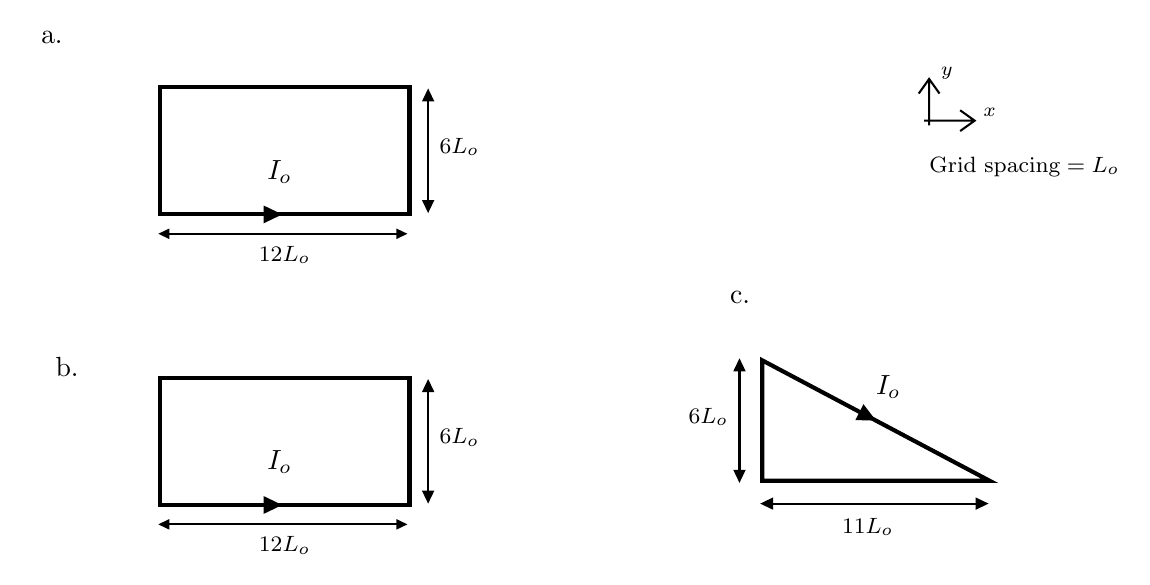 

\tikzset{every picture/.style={line width=0.75pt}} %set default line width to 0.75pt        

\begin{tikzpicture}[x=0.75pt,y=0.75pt,yscale=-1,xscale=1]
%uncomment if require: \path (0,286); %set diagram left start at 0, and has height of 286

%Shape: Rectangle [id:dp3555361811720372] 
\draw  [line width=1.5]  (141,39.4) -- (261,39.4) -- (261,100.6) -- (141,100.6) -- cycle ;
%Straight Lines [id:da8683539703173266] 
\draw    (193.67,100.67) -- (196.67,100.67) ;
\draw [shift={(199.67,100.67)}, rotate = 180] [fill={rgb, 255:red, 0; green, 0; blue, 0 }  ][line width=0.08]  [draw opacity=0] (8.93,-4.29) -- (0,0) -- (8.93,4.29) -- cycle    ;
%Shape: Axis 2D [id:dp38785682898524976] 
\draw  (508.93,55.5) -- (533.31,55.5)(511.37,35.42) -- (511.37,57.73) (526.31,50.5) -- (533.31,55.5) -- (526.31,60.5) (506.37,42.42) -- (511.37,35.42) -- (516.37,42.42)  ;
%Shape: Right Triangle [id:dp11326373286750724] 
\draw  [line width=1.5]  (431,171) -- (540.5,229) -- (431,229) -- cycle ;
%Straight Lines [id:da637775201399073] 
\draw    (478.29,196.2) -- (483.08,198.64) ;
\draw [shift={(485.75,200)}, rotate = 207.03] [fill={rgb, 255:red, 0; green, 0; blue, 0 }  ][line width=0.08]  [draw opacity=0] (8.93,-4.29) -- (0,0) -- (8.93,4.29) -- cycle    ;

%Straight Lines [id:da27136354432884335] 
\draw    (143,110) -- (257,110) ;
\draw [shift={(260,110)}, rotate = 180] [fill={rgb, 255:red, 0; green, 0; blue, 0 }  ][line width=0.08]  [draw opacity=0] (5.36,-2.57) -- (0,0) -- (5.36,2.57) -- cycle    ;
\draw [shift={(140,110)}, rotate = 0] [fill={rgb, 255:red, 0; green, 0; blue, 0 }  ][line width=0.08]  [draw opacity=0] (5.36,-2.57) -- (0,0) -- (5.36,2.57) -- cycle    ;
%Straight Lines [id:da593759583716656] 
\draw    (270,97) -- (270,43) ;
\draw [shift={(270,40)}, rotate = 90] [fill={rgb, 255:red, 0; green, 0; blue, 0 }  ][line width=0.08]  [draw opacity=0] (6.25,-3) -- (0,0) -- (6.25,3) -- cycle    ;
\draw [shift={(270,100)}, rotate = 270] [fill={rgb, 255:red, 0; green, 0; blue, 0 }  ][line width=0.08]  [draw opacity=0] (6.25,-3) -- (0,0) -- (6.25,3) -- cycle    ;
%Shape: Rectangle [id:dp12205646563897887] 
\draw  [line width=1.5]  (141,179.4) -- (261,179.4) -- (261,240.6) -- (141,240.6) -- cycle ;
%Straight Lines [id:da22139070459390364] 
\draw    (193.67,240.67) -- (196.67,240.67) ;
\draw [shift={(199.67,240.67)}, rotate = 180] [fill={rgb, 255:red, 0; green, 0; blue, 0 }  ][line width=0.08]  [draw opacity=0] (8.93,-4.29) -- (0,0) -- (8.93,4.29) -- cycle    ;
%Straight Lines [id:da7470165009989593] 
\draw    (143,250) -- (257,250) ;
\draw [shift={(260,250)}, rotate = 180] [fill={rgb, 255:red, 0; green, 0; blue, 0 }  ][line width=0.08]  [draw opacity=0] (5.36,-2.57) -- (0,0) -- (5.36,2.57) -- cycle    ;
\draw [shift={(140,250)}, rotate = 0] [fill={rgb, 255:red, 0; green, 0; blue, 0 }  ][line width=0.08]  [draw opacity=0] (5.36,-2.57) -- (0,0) -- (5.36,2.57) -- cycle    ;
%Straight Lines [id:da34217963369179105] 
\draw    (270,237) -- (270,183) ;
\draw [shift={(270,180)}, rotate = 90] [fill={rgb, 255:red, 0; green, 0; blue, 0 }  ][line width=0.08]  [draw opacity=0] (6.25,-3) -- (0,0) -- (6.25,3) -- cycle    ;
\draw [shift={(270,240)}, rotate = 270] [fill={rgb, 255:red, 0; green, 0; blue, 0 }  ][line width=0.08]  [draw opacity=0] (6.25,-3) -- (0,0) -- (6.25,3) -- cycle    ;
%Straight Lines [id:da9554161507303227] 
\draw    (433,240) -- (537,240) ;
\draw [shift={(540,240)}, rotate = 180] [fill={rgb, 255:red, 0; green, 0; blue, 0 }  ][line width=0.08]  [draw opacity=0] (6.25,-3) -- (0,0) -- (6.25,3) -- cycle    ;
\draw [shift={(430,240)}, rotate = 0] [fill={rgb, 255:red, 0; green, 0; blue, 0 }  ][line width=0.08]  [draw opacity=0] (6.25,-3) -- (0,0) -- (6.25,3) -- cycle    ;
%Straight Lines [id:da4063003037011992] 
\draw    (420,227) -- (420,173) ;
\draw [shift={(420,170)}, rotate = 90] [fill={rgb, 255:red, 0; green, 0; blue, 0 }  ][line width=0.08]  [draw opacity=0] (6.25,-3) -- (0,0) -- (6.25,3) -- cycle    ;
\draw [shift={(420,230)}, rotate = 270] [fill={rgb, 255:red, 0; green, 0; blue, 0 }  ][line width=0.08]  [draw opacity=0] (6.25,-3) -- (0,0) -- (6.25,3) -- cycle    ;

% Text Node
\draw (191,73.07) node [anchor=north west][inner sep=0.75pt]    {$I_{o}$};
% Text Node
\draw (82,11.2) node [anchor=north west][inner sep=0.75pt]   [align=left] {a.};
% Text Node
\draw (89,168.2) node [anchor=north west][inner sep=0.75pt]   [align=left] {b.};
% Text Node
\draw (414,136.2) node [anchor=north west][inner sep=0.75pt]   [align=left] {c.};
% Text Node
\draw (536.01,48.17) node [anchor=north west][inner sep=0.75pt]  [font=\scriptsize]  {$x$};
% Text Node
\draw (515.48,28.16) node [anchor=north west][inner sep=0.75pt]  [font=\scriptsize]  {$y$};
% Text Node
\draw (510,71.4) node [anchor=north west][inner sep=0.75pt]  [font=\footnotesize]  {$\text{Grid spacing} =L_{o}$};
% Text Node
\draw (484.28,176.63) node [anchor=north west][inner sep=0.75pt]    {$I_{o}$};
% Text Node
\draw (274,62.4) node [anchor=north west][inner sep=0.75pt]  [font=\footnotesize]  {$6L_{o}$};
% Text Node
\draw (187,114.4) node [anchor=north west][inner sep=0.75pt]  [font=\footnotesize]  {$12L_{o}$};
% Text Node
\draw (191,213.07) node [anchor=north west][inner sep=0.75pt]    {$I_{o}$};
% Text Node
\draw (274,202.4) node [anchor=north west][inner sep=0.75pt]  [font=\footnotesize]  {$6L_{o}$};
% Text Node
\draw (187,254.4) node [anchor=north west][inner sep=0.75pt]  [font=\footnotesize]  {$12L_{o}$};
% Text Node
\draw (468,245.4) node [anchor=north west][inner sep=0.75pt]  [font=\footnotesize]  {$11L_{o}$};
% Text Node
\draw (394,192.4) node [anchor=north west][inner sep=0.75pt]  [font=\footnotesize]  {$6L_{o}$};


\end{tikzpicture}
